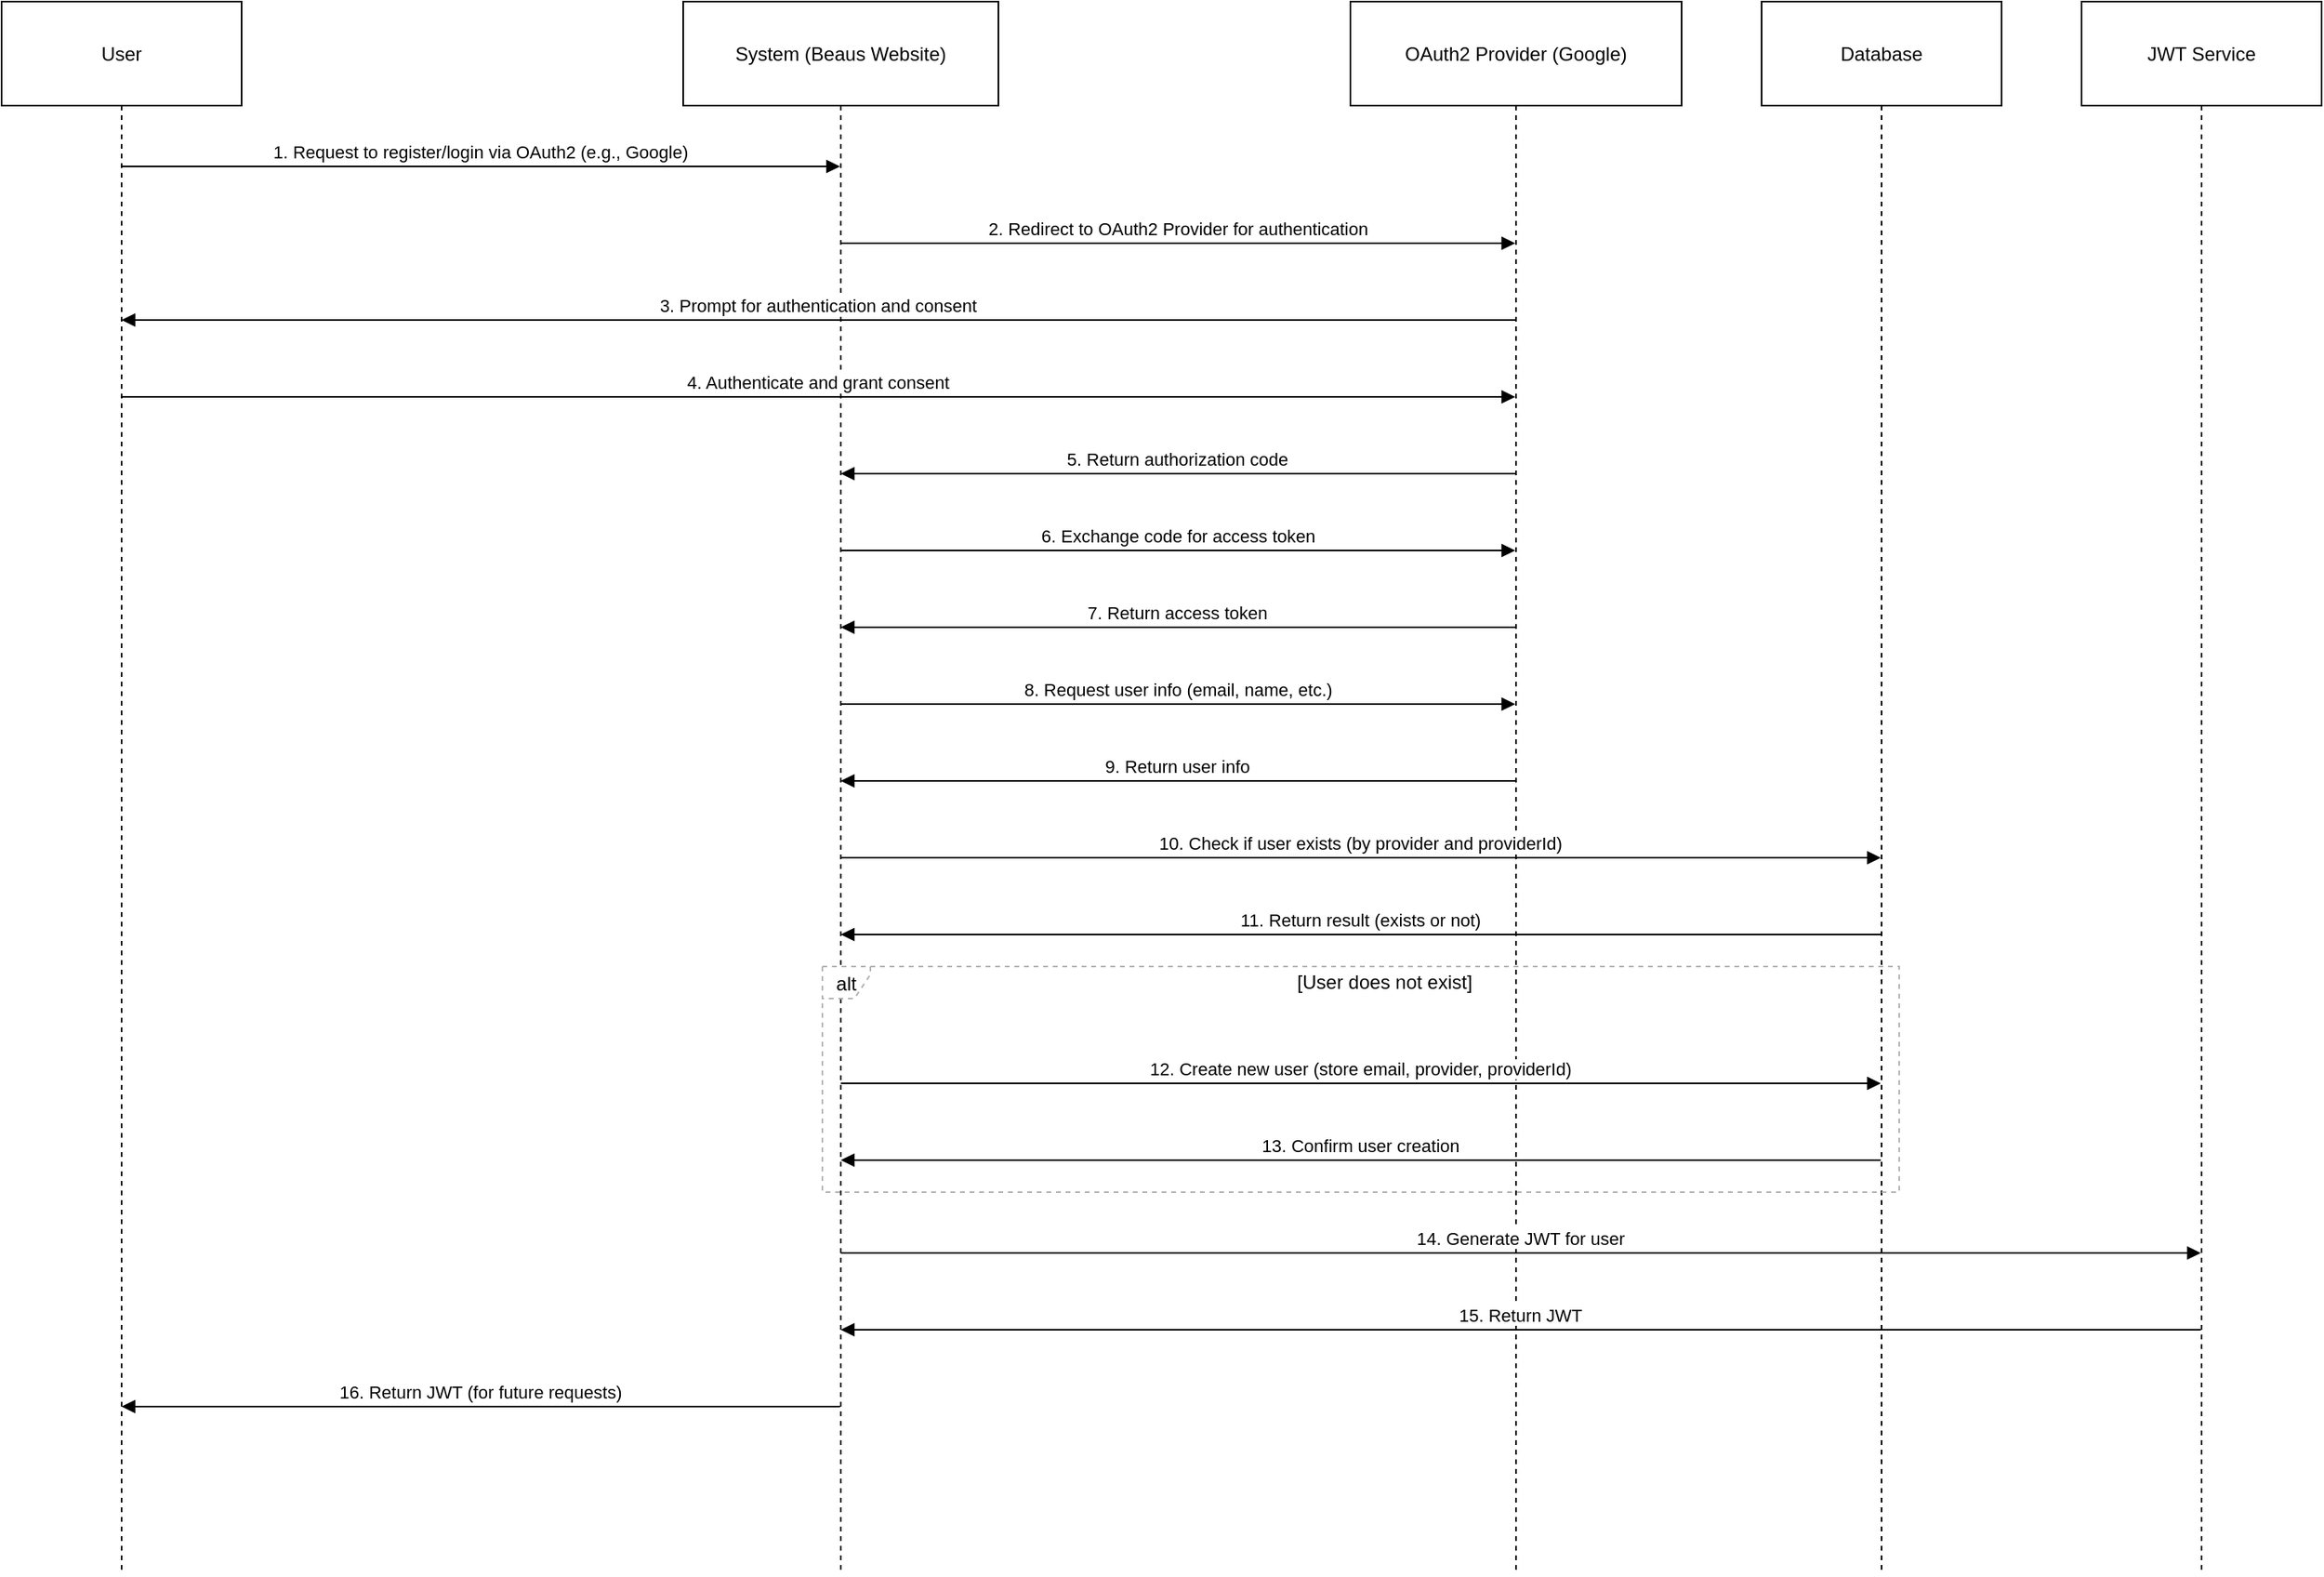 <mxfile version="26.1.1">
  <diagram name="Trang-1" id="d1ZY6Gs2JRam4f3DYEWz">
    <mxGraphModel dx="1368" dy="912" grid="1" gridSize="10" guides="1" tooltips="1" connect="1" arrows="1" fold="1" page="1" pageScale="1" pageWidth="827" pageHeight="1169" math="0" shadow="0">
      <root>
        <mxCell id="0" />
        <mxCell id="1" parent="0" />
        <mxCell id="ql5mFpODUs7dOvnNug6d-2" value="User" style="shape=umlLifeline;perimeter=lifelinePerimeter;whiteSpace=wrap;container=1;dropTarget=0;collapsible=0;recursiveResize=0;outlineConnect=0;portConstraint=eastwest;newEdgeStyle={&quot;edgeStyle&quot;:&quot;elbowEdgeStyle&quot;,&quot;elbow&quot;:&quot;vertical&quot;,&quot;curved&quot;:0,&quot;rounded&quot;:0};size=65;" vertex="1" parent="1">
          <mxGeometry x="20" y="50" width="150" height="983" as="geometry" />
        </mxCell>
        <mxCell id="ql5mFpODUs7dOvnNug6d-3" value="System (Beaus Website)" style="shape=umlLifeline;perimeter=lifelinePerimeter;whiteSpace=wrap;container=1;dropTarget=0;collapsible=0;recursiveResize=0;outlineConnect=0;portConstraint=eastwest;newEdgeStyle={&quot;edgeStyle&quot;:&quot;elbowEdgeStyle&quot;,&quot;elbow&quot;:&quot;vertical&quot;,&quot;curved&quot;:0,&quot;rounded&quot;:0};size=65;" vertex="1" parent="1">
          <mxGeometry x="446" y="50" width="197" height="983" as="geometry" />
        </mxCell>
        <mxCell id="ql5mFpODUs7dOvnNug6d-4" value="OAuth2 Provider (Google)" style="shape=umlLifeline;perimeter=lifelinePerimeter;whiteSpace=wrap;container=1;dropTarget=0;collapsible=0;recursiveResize=0;outlineConnect=0;portConstraint=eastwest;newEdgeStyle={&quot;edgeStyle&quot;:&quot;elbowEdgeStyle&quot;,&quot;elbow&quot;:&quot;vertical&quot;,&quot;curved&quot;:0,&quot;rounded&quot;:0};size=65;" vertex="1" parent="1">
          <mxGeometry x="863" y="50" width="207" height="983" as="geometry" />
        </mxCell>
        <mxCell id="ql5mFpODUs7dOvnNug6d-5" value="Database" style="shape=umlLifeline;perimeter=lifelinePerimeter;whiteSpace=wrap;container=1;dropTarget=0;collapsible=0;recursiveResize=0;outlineConnect=0;portConstraint=eastwest;newEdgeStyle={&quot;edgeStyle&quot;:&quot;elbowEdgeStyle&quot;,&quot;elbow&quot;:&quot;vertical&quot;,&quot;curved&quot;:0,&quot;rounded&quot;:0};size=65;" vertex="1" parent="1">
          <mxGeometry x="1120" y="50" width="150" height="983" as="geometry" />
        </mxCell>
        <mxCell id="ql5mFpODUs7dOvnNug6d-6" value="JWT Service" style="shape=umlLifeline;perimeter=lifelinePerimeter;whiteSpace=wrap;container=1;dropTarget=0;collapsible=0;recursiveResize=0;outlineConnect=0;portConstraint=eastwest;newEdgeStyle={&quot;edgeStyle&quot;:&quot;elbowEdgeStyle&quot;,&quot;elbow&quot;:&quot;vertical&quot;,&quot;curved&quot;:0,&quot;rounded&quot;:0};size=65;" vertex="1" parent="1">
          <mxGeometry x="1320" y="50" width="150" height="983" as="geometry" />
        </mxCell>
        <mxCell id="ql5mFpODUs7dOvnNug6d-7" value="alt" style="shape=umlFrame;dashed=1;pointerEvents=0;dropTarget=0;strokeColor=#B3B3B3;height=20;width=30" vertex="1" parent="1">
          <mxGeometry x="533" y="653" width="673" height="141" as="geometry" />
        </mxCell>
        <mxCell id="ql5mFpODUs7dOvnNug6d-8" value="[User does not exist]" style="text;strokeColor=none;fillColor=none;align=center;verticalAlign=middle;whiteSpace=wrap;" vertex="1" parent="ql5mFpODUs7dOvnNug6d-7">
          <mxGeometry x="30" width="643" height="20" as="geometry" />
        </mxCell>
        <mxCell id="ql5mFpODUs7dOvnNug6d-9" value="1. Request to register/login via OAuth2 (e.g., Google)" style="verticalAlign=bottom;edgeStyle=elbowEdgeStyle;elbow=vertical;curved=0;rounded=0;endArrow=block;" edge="1" parent="1" source="ql5mFpODUs7dOvnNug6d-2" target="ql5mFpODUs7dOvnNug6d-3">
          <mxGeometry relative="1" as="geometry">
            <Array as="points">
              <mxPoint x="328" y="153" />
            </Array>
          </mxGeometry>
        </mxCell>
        <mxCell id="ql5mFpODUs7dOvnNug6d-10" value="2. Redirect to OAuth2 Provider for authentication" style="verticalAlign=bottom;edgeStyle=elbowEdgeStyle;elbow=vertical;curved=0;rounded=0;endArrow=block;" edge="1" parent="1" source="ql5mFpODUs7dOvnNug6d-3" target="ql5mFpODUs7dOvnNug6d-4">
          <mxGeometry relative="1" as="geometry">
            <Array as="points">
              <mxPoint x="764" y="201" />
            </Array>
          </mxGeometry>
        </mxCell>
        <mxCell id="ql5mFpODUs7dOvnNug6d-11" value="3. Prompt for authentication and consent" style="verticalAlign=bottom;edgeStyle=elbowEdgeStyle;elbow=vertical;curved=0;rounded=0;endArrow=block;" edge="1" parent="1" source="ql5mFpODUs7dOvnNug6d-4" target="ql5mFpODUs7dOvnNug6d-2">
          <mxGeometry relative="1" as="geometry">
            <Array as="points">
              <mxPoint x="542" y="249" />
            </Array>
          </mxGeometry>
        </mxCell>
        <mxCell id="ql5mFpODUs7dOvnNug6d-12" value="4. Authenticate and grant consent" style="verticalAlign=bottom;edgeStyle=elbowEdgeStyle;elbow=vertical;curved=0;rounded=0;endArrow=block;" edge="1" parent="1" source="ql5mFpODUs7dOvnNug6d-2" target="ql5mFpODUs7dOvnNug6d-4">
          <mxGeometry relative="1" as="geometry">
            <Array as="points">
              <mxPoint x="539" y="297" />
            </Array>
          </mxGeometry>
        </mxCell>
        <mxCell id="ql5mFpODUs7dOvnNug6d-13" value="5. Return authorization code" style="verticalAlign=bottom;edgeStyle=elbowEdgeStyle;elbow=vertical;curved=0;rounded=0;endArrow=block;" edge="1" parent="1" source="ql5mFpODUs7dOvnNug6d-4" target="ql5mFpODUs7dOvnNug6d-3">
          <mxGeometry relative="1" as="geometry">
            <Array as="points">
              <mxPoint x="767" y="345" />
            </Array>
          </mxGeometry>
        </mxCell>
        <mxCell id="ql5mFpODUs7dOvnNug6d-14" value="6. Exchange code for access token" style="verticalAlign=bottom;edgeStyle=elbowEdgeStyle;elbow=vertical;curved=0;rounded=0;endArrow=block;" edge="1" parent="1" source="ql5mFpODUs7dOvnNug6d-3" target="ql5mFpODUs7dOvnNug6d-4">
          <mxGeometry relative="1" as="geometry">
            <Array as="points">
              <mxPoint x="764" y="393" />
            </Array>
          </mxGeometry>
        </mxCell>
        <mxCell id="ql5mFpODUs7dOvnNug6d-15" value="7. Return access token" style="verticalAlign=bottom;edgeStyle=elbowEdgeStyle;elbow=vertical;curved=0;rounded=0;endArrow=block;" edge="1" parent="1" source="ql5mFpODUs7dOvnNug6d-4" target="ql5mFpODUs7dOvnNug6d-3">
          <mxGeometry relative="1" as="geometry">
            <Array as="points">
              <mxPoint x="767" y="441" />
            </Array>
          </mxGeometry>
        </mxCell>
        <mxCell id="ql5mFpODUs7dOvnNug6d-16" value="8. Request user info (email, name, etc.)" style="verticalAlign=bottom;edgeStyle=elbowEdgeStyle;elbow=vertical;curved=0;rounded=0;endArrow=block;" edge="1" parent="1" source="ql5mFpODUs7dOvnNug6d-3" target="ql5mFpODUs7dOvnNug6d-4">
          <mxGeometry relative="1" as="geometry">
            <Array as="points">
              <mxPoint x="764" y="489" />
            </Array>
          </mxGeometry>
        </mxCell>
        <mxCell id="ql5mFpODUs7dOvnNug6d-17" value="9. Return user info" style="verticalAlign=bottom;edgeStyle=elbowEdgeStyle;elbow=vertical;curved=0;rounded=0;endArrow=block;" edge="1" parent="1" source="ql5mFpODUs7dOvnNug6d-4" target="ql5mFpODUs7dOvnNug6d-3">
          <mxGeometry relative="1" as="geometry">
            <Array as="points">
              <mxPoint x="767" y="537" />
            </Array>
          </mxGeometry>
        </mxCell>
        <mxCell id="ql5mFpODUs7dOvnNug6d-18" value="10. Check if user exists (by provider and providerId)" style="verticalAlign=bottom;edgeStyle=elbowEdgeStyle;elbow=vertical;curved=0;rounded=0;endArrow=block;" edge="1" parent="1" source="ql5mFpODUs7dOvnNug6d-3" target="ql5mFpODUs7dOvnNug6d-5">
          <mxGeometry relative="1" as="geometry">
            <Array as="points">
              <mxPoint x="878" y="585" />
            </Array>
          </mxGeometry>
        </mxCell>
        <mxCell id="ql5mFpODUs7dOvnNug6d-19" value="11. Return result (exists or not)" style="verticalAlign=bottom;edgeStyle=elbowEdgeStyle;elbow=vertical;curved=0;rounded=0;endArrow=block;" edge="1" parent="1" source="ql5mFpODUs7dOvnNug6d-5" target="ql5mFpODUs7dOvnNug6d-3">
          <mxGeometry relative="1" as="geometry">
            <Array as="points">
              <mxPoint x="881" y="633" />
            </Array>
          </mxGeometry>
        </mxCell>
        <mxCell id="ql5mFpODUs7dOvnNug6d-20" value="12. Create new user (store email, provider, providerId)" style="verticalAlign=bottom;edgeStyle=elbowEdgeStyle;elbow=vertical;curved=0;rounded=0;endArrow=block;" edge="1" parent="1" source="ql5mFpODUs7dOvnNug6d-3" target="ql5mFpODUs7dOvnNug6d-5">
          <mxGeometry relative="1" as="geometry">
            <Array as="points">
              <mxPoint x="878" y="726" />
            </Array>
          </mxGeometry>
        </mxCell>
        <mxCell id="ql5mFpODUs7dOvnNug6d-21" value="13. Confirm user creation" style="verticalAlign=bottom;edgeStyle=elbowEdgeStyle;elbow=vertical;curved=0;rounded=0;endArrow=block;" edge="1" parent="1" source="ql5mFpODUs7dOvnNug6d-5" target="ql5mFpODUs7dOvnNug6d-3">
          <mxGeometry relative="1" as="geometry">
            <Array as="points">
              <mxPoint x="881" y="774" />
            </Array>
          </mxGeometry>
        </mxCell>
        <mxCell id="ql5mFpODUs7dOvnNug6d-22" value="14. Generate JWT for user" style="verticalAlign=bottom;edgeStyle=elbowEdgeStyle;elbow=vertical;curved=0;rounded=0;endArrow=block;" edge="1" parent="1" source="ql5mFpODUs7dOvnNug6d-3" target="ql5mFpODUs7dOvnNug6d-6">
          <mxGeometry relative="1" as="geometry">
            <Array as="points">
              <mxPoint x="978" y="832" />
            </Array>
          </mxGeometry>
        </mxCell>
        <mxCell id="ql5mFpODUs7dOvnNug6d-23" value="15. Return JWT" style="verticalAlign=bottom;edgeStyle=elbowEdgeStyle;elbow=vertical;curved=0;rounded=0;endArrow=block;" edge="1" parent="1" source="ql5mFpODUs7dOvnNug6d-6" target="ql5mFpODUs7dOvnNug6d-3">
          <mxGeometry relative="1" as="geometry">
            <Array as="points">
              <mxPoint x="981" y="880" />
            </Array>
          </mxGeometry>
        </mxCell>
        <mxCell id="ql5mFpODUs7dOvnNug6d-24" value="16. Return JWT (for future requests)" style="verticalAlign=bottom;edgeStyle=elbowEdgeStyle;elbow=vertical;curved=0;rounded=0;endArrow=block;" edge="1" parent="1" source="ql5mFpODUs7dOvnNug6d-3" target="ql5mFpODUs7dOvnNug6d-2">
          <mxGeometry relative="1" as="geometry">
            <Array as="points">
              <mxPoint x="331" y="928" />
            </Array>
          </mxGeometry>
        </mxCell>
      </root>
    </mxGraphModel>
  </diagram>
</mxfile>
